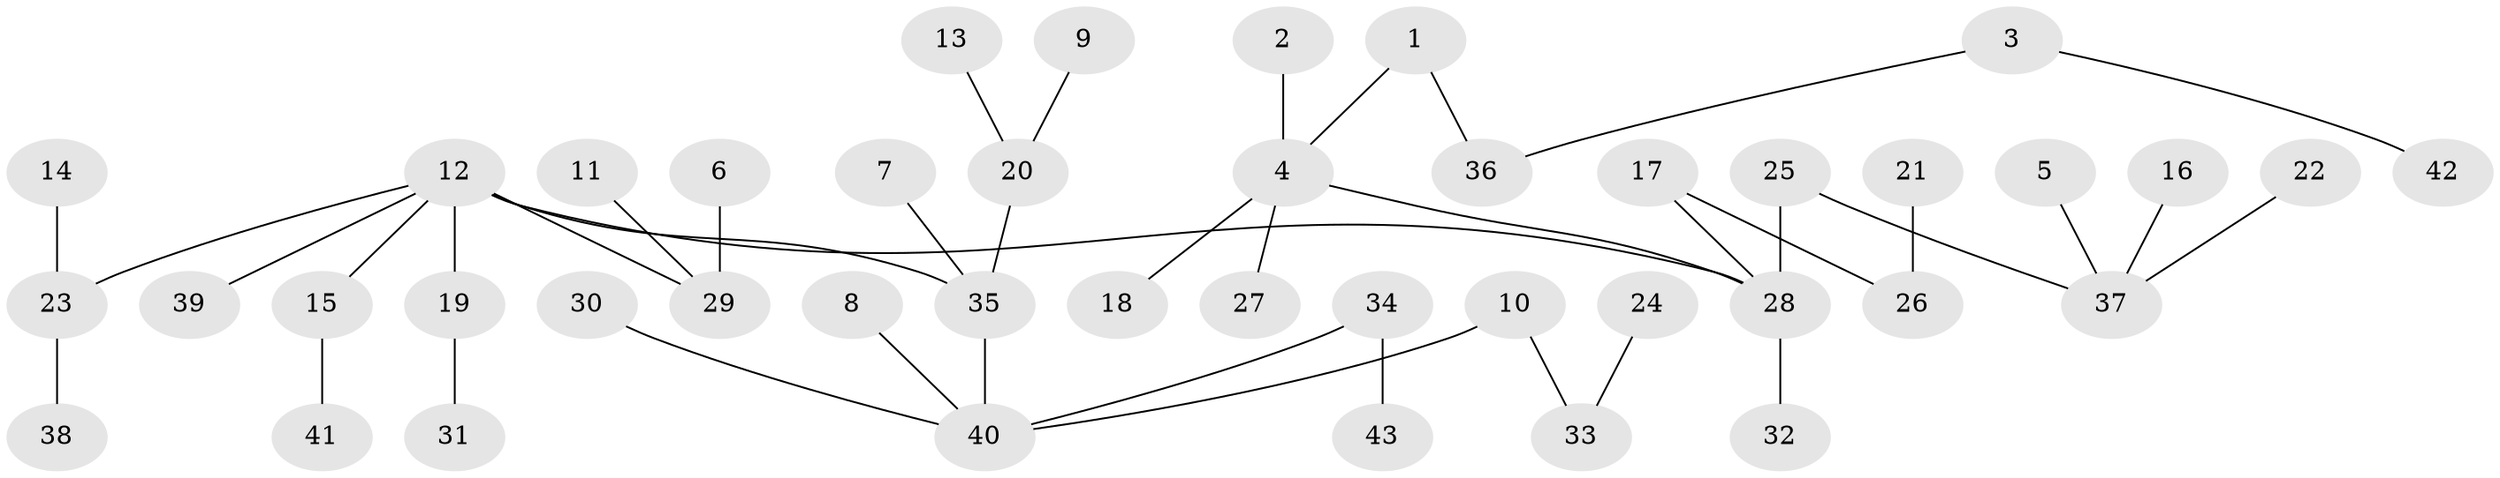 // original degree distribution, {7: 0.0297029702970297, 6: 0.0297029702970297, 5: 0.0297029702970297, 2: 0.18811881188118812, 4: 0.04950495049504951, 1: 0.5742574257425742, 3: 0.09900990099009901}
// Generated by graph-tools (version 1.1) at 2025/37/03/04/25 23:37:27]
// undirected, 43 vertices, 42 edges
graph export_dot {
  node [color=gray90,style=filled];
  1;
  2;
  3;
  4;
  5;
  6;
  7;
  8;
  9;
  10;
  11;
  12;
  13;
  14;
  15;
  16;
  17;
  18;
  19;
  20;
  21;
  22;
  23;
  24;
  25;
  26;
  27;
  28;
  29;
  30;
  31;
  32;
  33;
  34;
  35;
  36;
  37;
  38;
  39;
  40;
  41;
  42;
  43;
  1 -- 4 [weight=1.0];
  1 -- 36 [weight=1.0];
  2 -- 4 [weight=1.0];
  3 -- 36 [weight=1.0];
  3 -- 42 [weight=1.0];
  4 -- 18 [weight=1.0];
  4 -- 27 [weight=1.0];
  4 -- 28 [weight=1.0];
  5 -- 37 [weight=1.0];
  6 -- 29 [weight=1.0];
  7 -- 35 [weight=1.0];
  8 -- 40 [weight=1.0];
  9 -- 20 [weight=1.0];
  10 -- 33 [weight=1.0];
  10 -- 40 [weight=1.0];
  11 -- 29 [weight=1.0];
  12 -- 15 [weight=1.0];
  12 -- 19 [weight=1.0];
  12 -- 23 [weight=1.0];
  12 -- 28 [weight=1.0];
  12 -- 29 [weight=1.0];
  12 -- 35 [weight=1.0];
  12 -- 39 [weight=1.0];
  13 -- 20 [weight=1.0];
  14 -- 23 [weight=1.0];
  15 -- 41 [weight=1.0];
  16 -- 37 [weight=1.0];
  17 -- 26 [weight=1.0];
  17 -- 28 [weight=1.0];
  19 -- 31 [weight=1.0];
  20 -- 35 [weight=1.0];
  21 -- 26 [weight=1.0];
  22 -- 37 [weight=1.0];
  23 -- 38 [weight=1.0];
  24 -- 33 [weight=1.0];
  25 -- 28 [weight=1.0];
  25 -- 37 [weight=1.0];
  28 -- 32 [weight=1.0];
  30 -- 40 [weight=1.0];
  34 -- 40 [weight=1.0];
  34 -- 43 [weight=1.0];
  35 -- 40 [weight=1.0];
}
